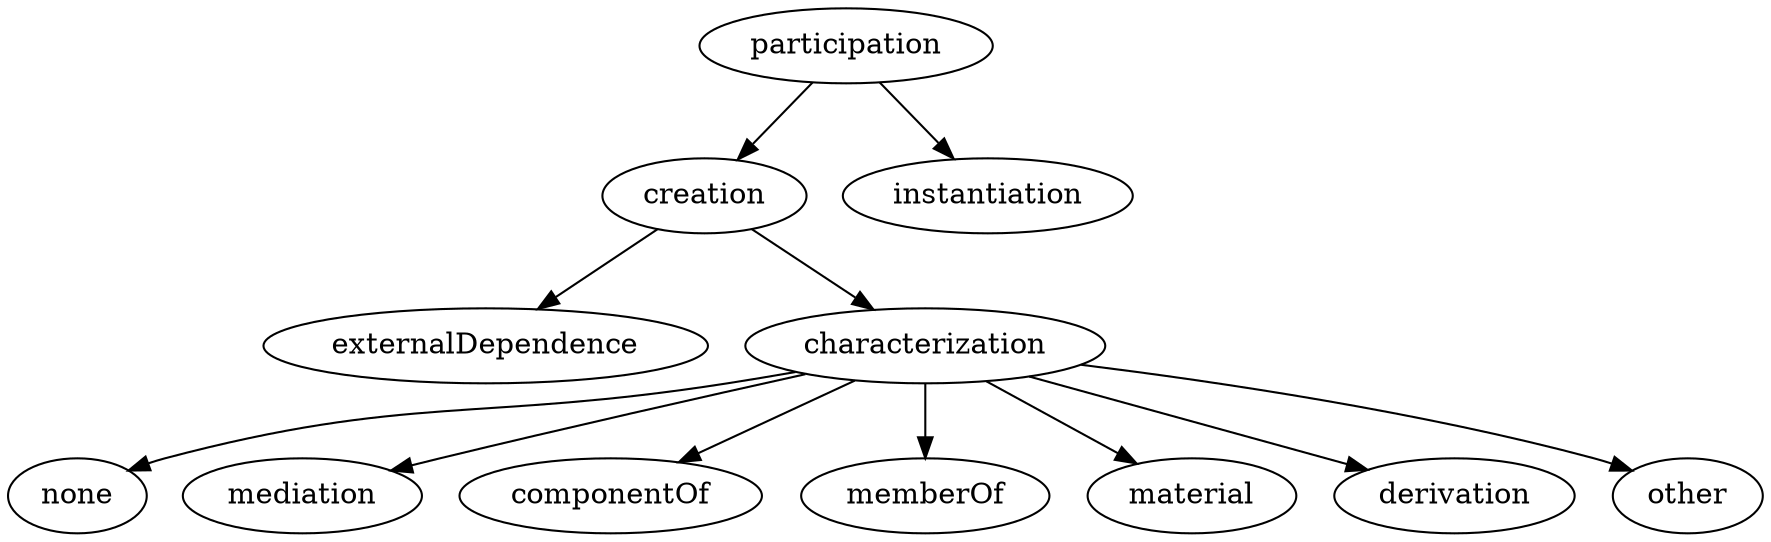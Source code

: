 strict digraph {
participation;
creation;
instantiation;
externalDependence;
characterization;
none;
mediation;
componentOf;
memberOf;
material;
derivation;
other;
participation -> creation;
participation -> instantiation;
creation -> externalDependence;
creation -> characterization;
characterization -> none;
characterization -> mediation;
characterization -> componentOf;
characterization -> memberOf;
characterization -> material;
characterization -> derivation;
characterization -> other;
}
